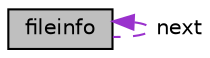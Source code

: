digraph "fileinfo"
{
 // LATEX_PDF_SIZE
  edge [fontname="Helvetica",fontsize="10",labelfontname="Helvetica",labelfontsize="10"];
  node [fontname="Helvetica",fontsize="10",shape=record];
  Node1 [label="fileinfo",height=0.2,width=0.4,color="black", fillcolor="grey75", style="filled", fontcolor="black",tooltip="detail of a filename (file, directory or link and file-details)"];
  Node1 -> Node1 [dir="back",color="darkorchid3",fontsize="10",style="dashed",label=" next" ,fontname="Helvetica"];
}
